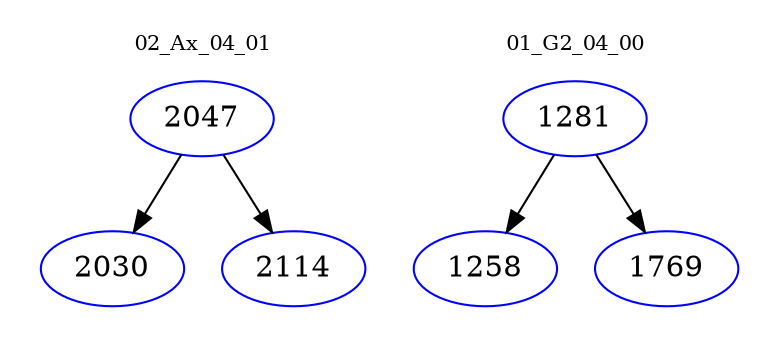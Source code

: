 digraph{
subgraph cluster_0 {
color = white
label = "02_Ax_04_01";
fontsize=10;
T0_2047 [label="2047", color="blue"]
T0_2047 -> T0_2030 [color="black"]
T0_2030 [label="2030", color="blue"]
T0_2047 -> T0_2114 [color="black"]
T0_2114 [label="2114", color="blue"]
}
subgraph cluster_1 {
color = white
label = "01_G2_04_00";
fontsize=10;
T1_1281 [label="1281", color="blue"]
T1_1281 -> T1_1258 [color="black"]
T1_1258 [label="1258", color="blue"]
T1_1281 -> T1_1769 [color="black"]
T1_1769 [label="1769", color="blue"]
}
}
